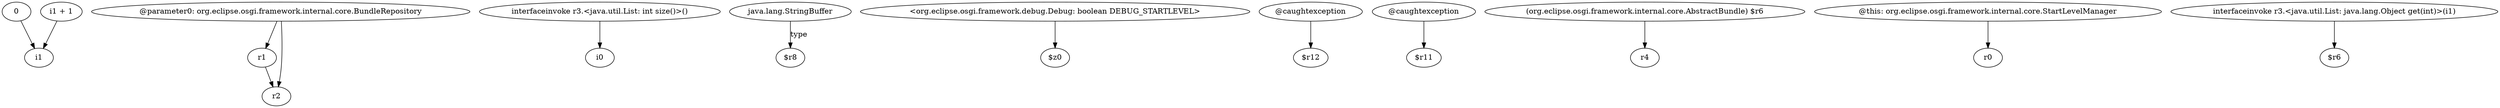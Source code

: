 digraph g {
0[label="0"]
1[label="i1"]
0->1[label=""]
2[label="@parameter0: org.eclipse.osgi.framework.internal.core.BundleRepository"]
3[label="r1"]
2->3[label=""]
4[label="interfaceinvoke r3.<java.util.List: int size()>()"]
5[label="i0"]
4->5[label=""]
6[label="r2"]
2->6[label=""]
3->6[label=""]
7[label="java.lang.StringBuffer"]
8[label="$r8"]
7->8[label="type"]
9[label="i1 + 1"]
9->1[label=""]
10[label="<org.eclipse.osgi.framework.debug.Debug: boolean DEBUG_STARTLEVEL>"]
11[label="$z0"]
10->11[label=""]
12[label="@caughtexception"]
13[label="$r12"]
12->13[label=""]
14[label="@caughtexception"]
15[label="$r11"]
14->15[label=""]
16[label="(org.eclipse.osgi.framework.internal.core.AbstractBundle) $r6"]
17[label="r4"]
16->17[label=""]
18[label="@this: org.eclipse.osgi.framework.internal.core.StartLevelManager"]
19[label="r0"]
18->19[label=""]
20[label="interfaceinvoke r3.<java.util.List: java.lang.Object get(int)>(i1)"]
21[label="$r6"]
20->21[label=""]
}